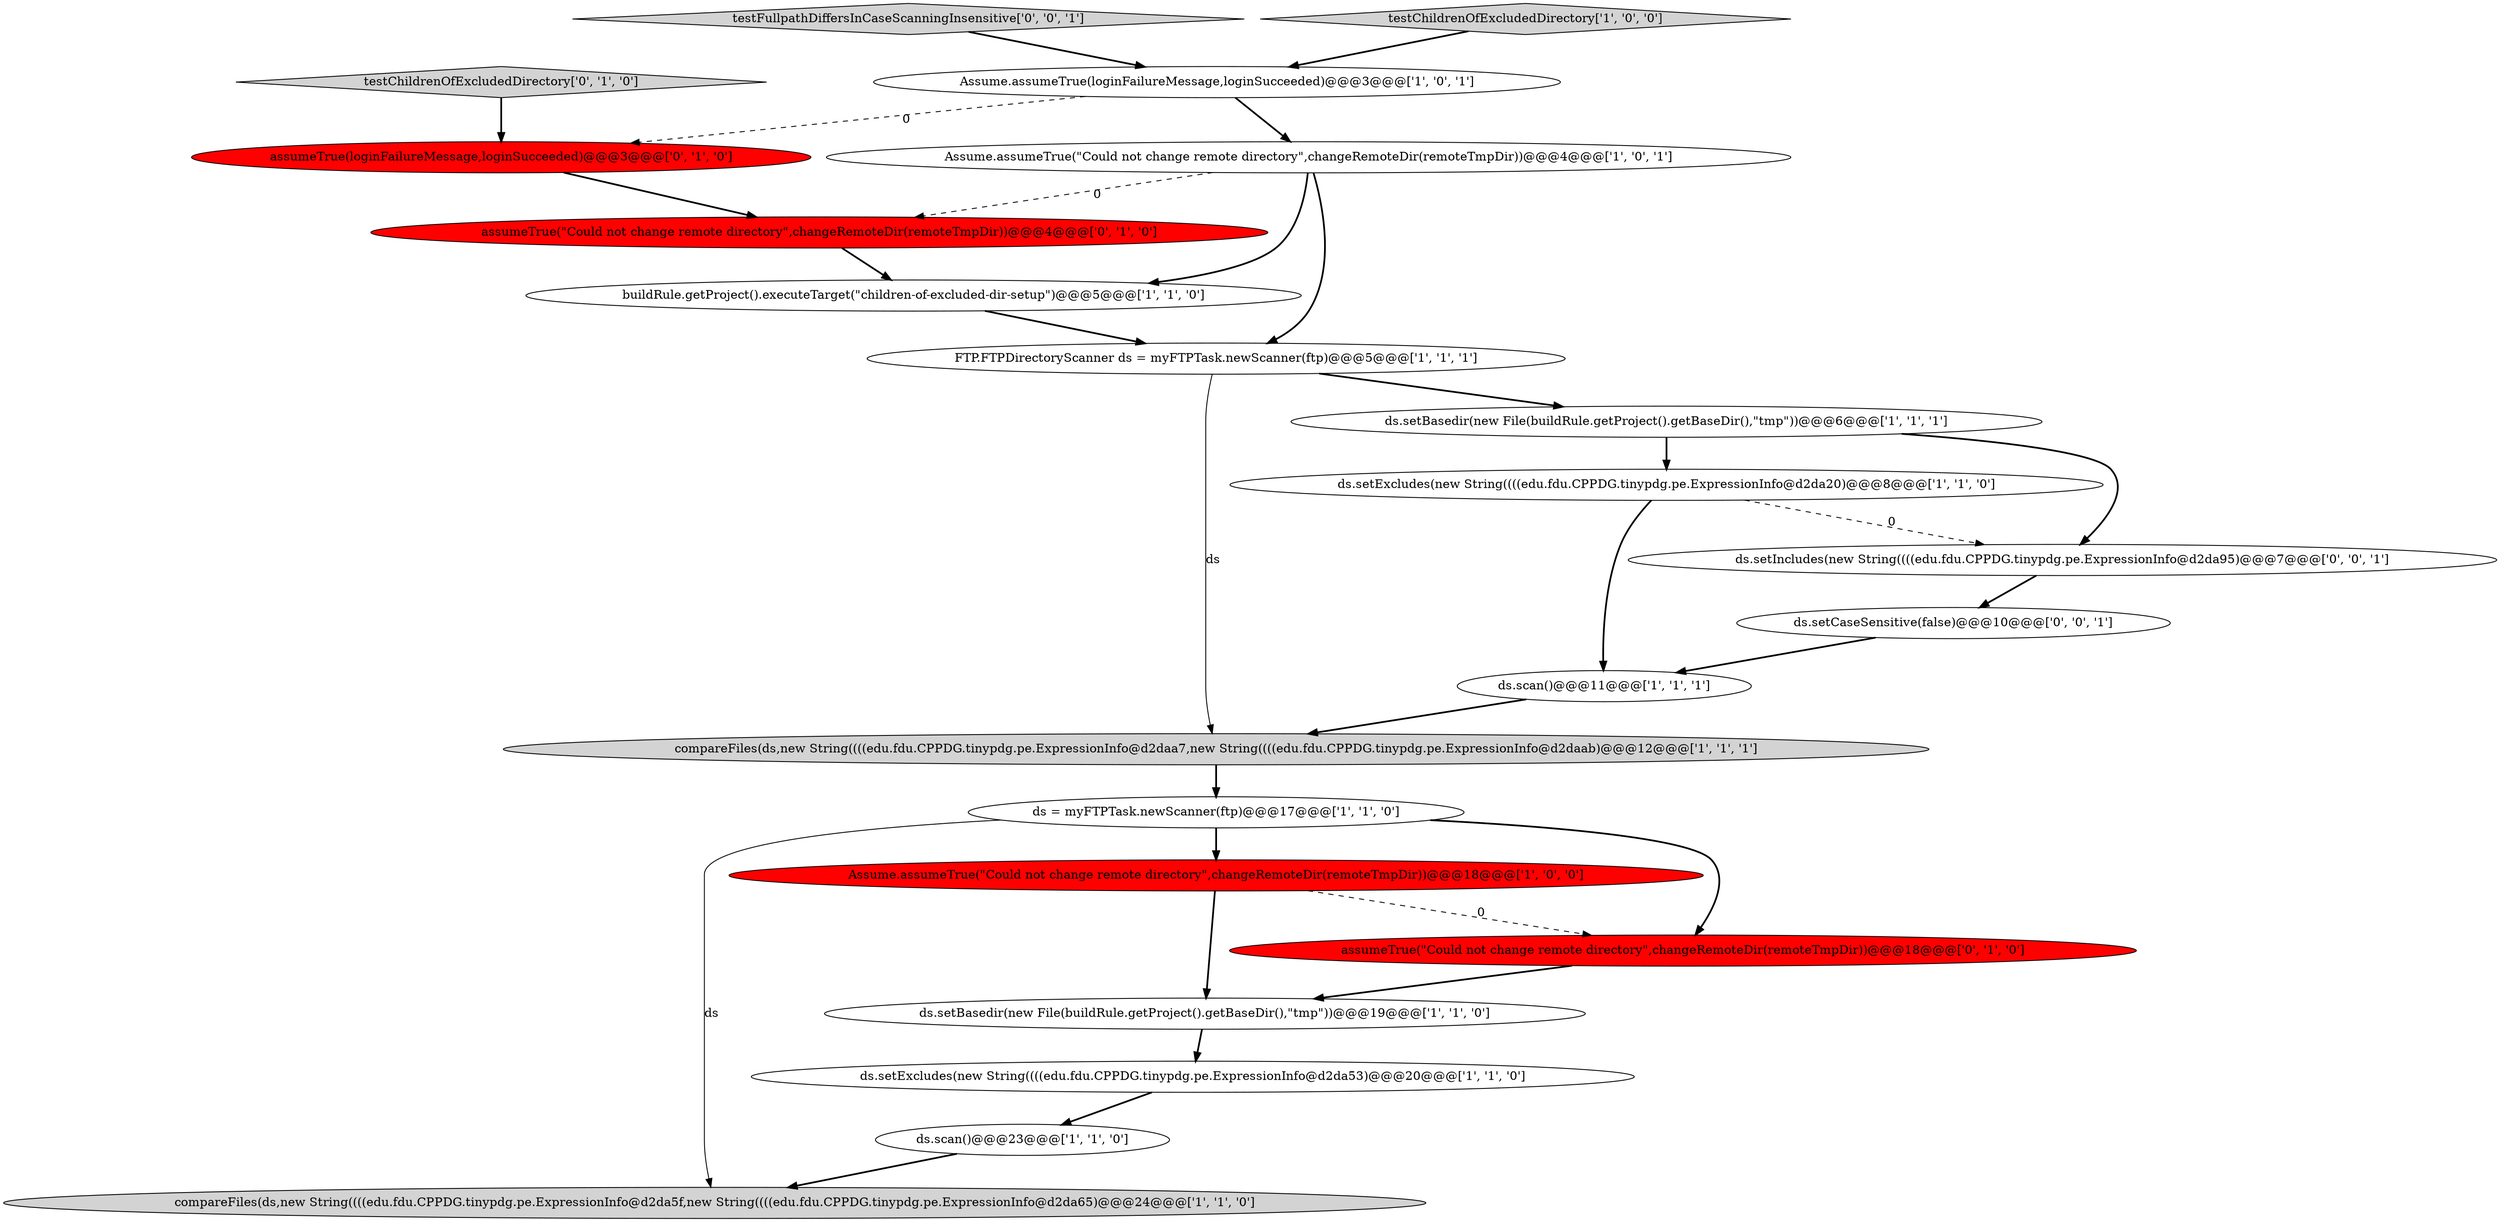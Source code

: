 digraph {
8 [style = filled, label = "FTP.FTPDirectoryScanner ds = myFTPTask.newScanner(ftp)@@@5@@@['1', '1', '1']", fillcolor = white, shape = ellipse image = "AAA0AAABBB1BBB"];
6 [style = filled, label = "Assume.assumeTrue(loginFailureMessage,loginSucceeded)@@@3@@@['1', '0', '1']", fillcolor = white, shape = ellipse image = "AAA0AAABBB1BBB"];
18 [style = filled, label = "assumeTrue(\"Could not change remote directory\",changeRemoteDir(remoteTmpDir))@@@18@@@['0', '1', '0']", fillcolor = red, shape = ellipse image = "AAA1AAABBB2BBB"];
19 [style = filled, label = "testFullpathDiffersInCaseScanningInsensitive['0', '0', '1']", fillcolor = lightgray, shape = diamond image = "AAA0AAABBB3BBB"];
21 [style = filled, label = "ds.setCaseSensitive(false)@@@10@@@['0', '0', '1']", fillcolor = white, shape = ellipse image = "AAA0AAABBB3BBB"];
1 [style = filled, label = "ds.setBasedir(new File(buildRule.getProject().getBaseDir(),\"tmp\"))@@@19@@@['1', '1', '0']", fillcolor = white, shape = ellipse image = "AAA0AAABBB1BBB"];
10 [style = filled, label = "ds.scan()@@@23@@@['1', '1', '0']", fillcolor = white, shape = ellipse image = "AAA0AAABBB1BBB"];
2 [style = filled, label = "Assume.assumeTrue(\"Could not change remote directory\",changeRemoteDir(remoteTmpDir))@@@4@@@['1', '0', '1']", fillcolor = white, shape = ellipse image = "AAA0AAABBB1BBB"];
11 [style = filled, label = "buildRule.getProject().executeTarget(\"children-of-excluded-dir-setup\")@@@5@@@['1', '1', '0']", fillcolor = white, shape = ellipse image = "AAA0AAABBB1BBB"];
7 [style = filled, label = "ds.setExcludes(new String((((edu.fdu.CPPDG.tinypdg.pe.ExpressionInfo@d2da20)@@@8@@@['1', '1', '0']", fillcolor = white, shape = ellipse image = "AAA0AAABBB1BBB"];
9 [style = filled, label = "ds = myFTPTask.newScanner(ftp)@@@17@@@['1', '1', '0']", fillcolor = white, shape = ellipse image = "AAA0AAABBB1BBB"];
20 [style = filled, label = "ds.setIncludes(new String((((edu.fdu.CPPDG.tinypdg.pe.ExpressionInfo@d2da95)@@@7@@@['0', '0', '1']", fillcolor = white, shape = ellipse image = "AAA0AAABBB3BBB"];
4 [style = filled, label = "ds.setExcludes(new String((((edu.fdu.CPPDG.tinypdg.pe.ExpressionInfo@d2da53)@@@20@@@['1', '1', '0']", fillcolor = white, shape = ellipse image = "AAA0AAABBB1BBB"];
16 [style = filled, label = "assumeTrue(\"Could not change remote directory\",changeRemoteDir(remoteTmpDir))@@@4@@@['0', '1', '0']", fillcolor = red, shape = ellipse image = "AAA1AAABBB2BBB"];
15 [style = filled, label = "testChildrenOfExcludedDirectory['0', '1', '0']", fillcolor = lightgray, shape = diamond image = "AAA0AAABBB2BBB"];
13 [style = filled, label = "compareFiles(ds,new String((((edu.fdu.CPPDG.tinypdg.pe.ExpressionInfo@d2daa7,new String((((edu.fdu.CPPDG.tinypdg.pe.ExpressionInfo@d2daab)@@@12@@@['1', '1', '1']", fillcolor = lightgray, shape = ellipse image = "AAA0AAABBB1BBB"];
3 [style = filled, label = "ds.setBasedir(new File(buildRule.getProject().getBaseDir(),\"tmp\"))@@@6@@@['1', '1', '1']", fillcolor = white, shape = ellipse image = "AAA0AAABBB1BBB"];
5 [style = filled, label = "testChildrenOfExcludedDirectory['1', '0', '0']", fillcolor = lightgray, shape = diamond image = "AAA0AAABBB1BBB"];
17 [style = filled, label = "assumeTrue(loginFailureMessage,loginSucceeded)@@@3@@@['0', '1', '0']", fillcolor = red, shape = ellipse image = "AAA1AAABBB2BBB"];
0 [style = filled, label = "compareFiles(ds,new String((((edu.fdu.CPPDG.tinypdg.pe.ExpressionInfo@d2da5f,new String((((edu.fdu.CPPDG.tinypdg.pe.ExpressionInfo@d2da65)@@@24@@@['1', '1', '0']", fillcolor = lightgray, shape = ellipse image = "AAA0AAABBB1BBB"];
14 [style = filled, label = "Assume.assumeTrue(\"Could not change remote directory\",changeRemoteDir(remoteTmpDir))@@@18@@@['1', '0', '0']", fillcolor = red, shape = ellipse image = "AAA1AAABBB1BBB"];
12 [style = filled, label = "ds.scan()@@@11@@@['1', '1', '1']", fillcolor = white, shape = ellipse image = "AAA0AAABBB1BBB"];
4->10 [style = bold, label=""];
1->4 [style = bold, label=""];
16->11 [style = bold, label=""];
7->12 [style = bold, label=""];
8->3 [style = bold, label=""];
7->20 [style = dashed, label="0"];
6->17 [style = dashed, label="0"];
19->6 [style = bold, label=""];
14->1 [style = bold, label=""];
6->2 [style = bold, label=""];
20->21 [style = bold, label=""];
21->12 [style = bold, label=""];
8->13 [style = solid, label="ds"];
12->13 [style = bold, label=""];
15->17 [style = bold, label=""];
3->20 [style = bold, label=""];
9->18 [style = bold, label=""];
5->6 [style = bold, label=""];
18->1 [style = bold, label=""];
3->7 [style = bold, label=""];
2->16 [style = dashed, label="0"];
10->0 [style = bold, label=""];
9->14 [style = bold, label=""];
11->8 [style = bold, label=""];
13->9 [style = bold, label=""];
14->18 [style = dashed, label="0"];
2->11 [style = bold, label=""];
17->16 [style = bold, label=""];
9->0 [style = solid, label="ds"];
2->8 [style = bold, label=""];
}
